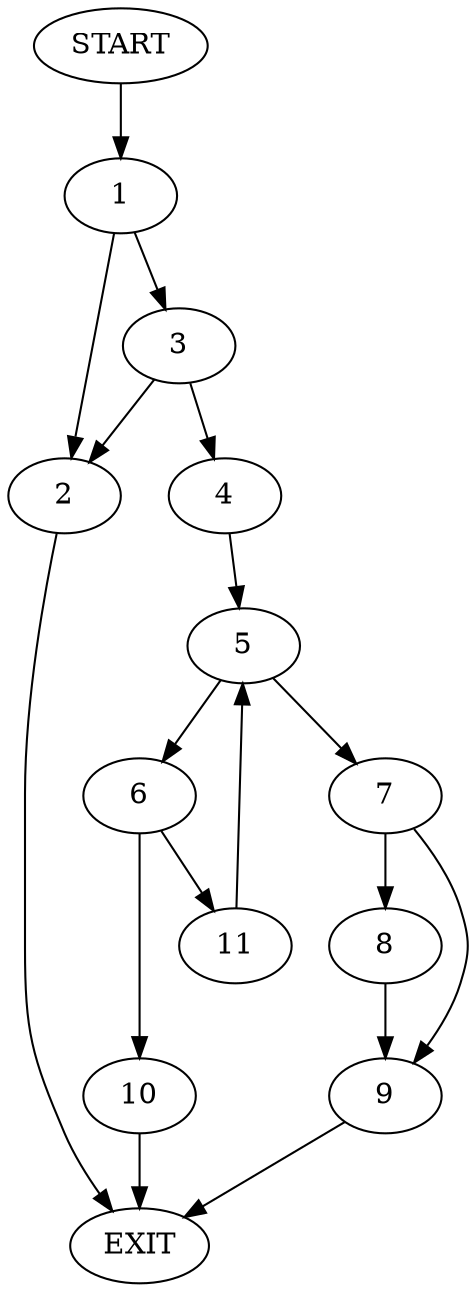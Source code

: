 digraph {
0 [label="START"]
12 [label="EXIT"]
0 -> 1
1 -> 2
1 -> 3
2 -> 12
3 -> 4
3 -> 2
4 -> 5
5 -> 6
5 -> 7
7 -> 8
7 -> 9
6 -> 10
6 -> 11
11 -> 5
10 -> 12
8 -> 9
9 -> 12
}
